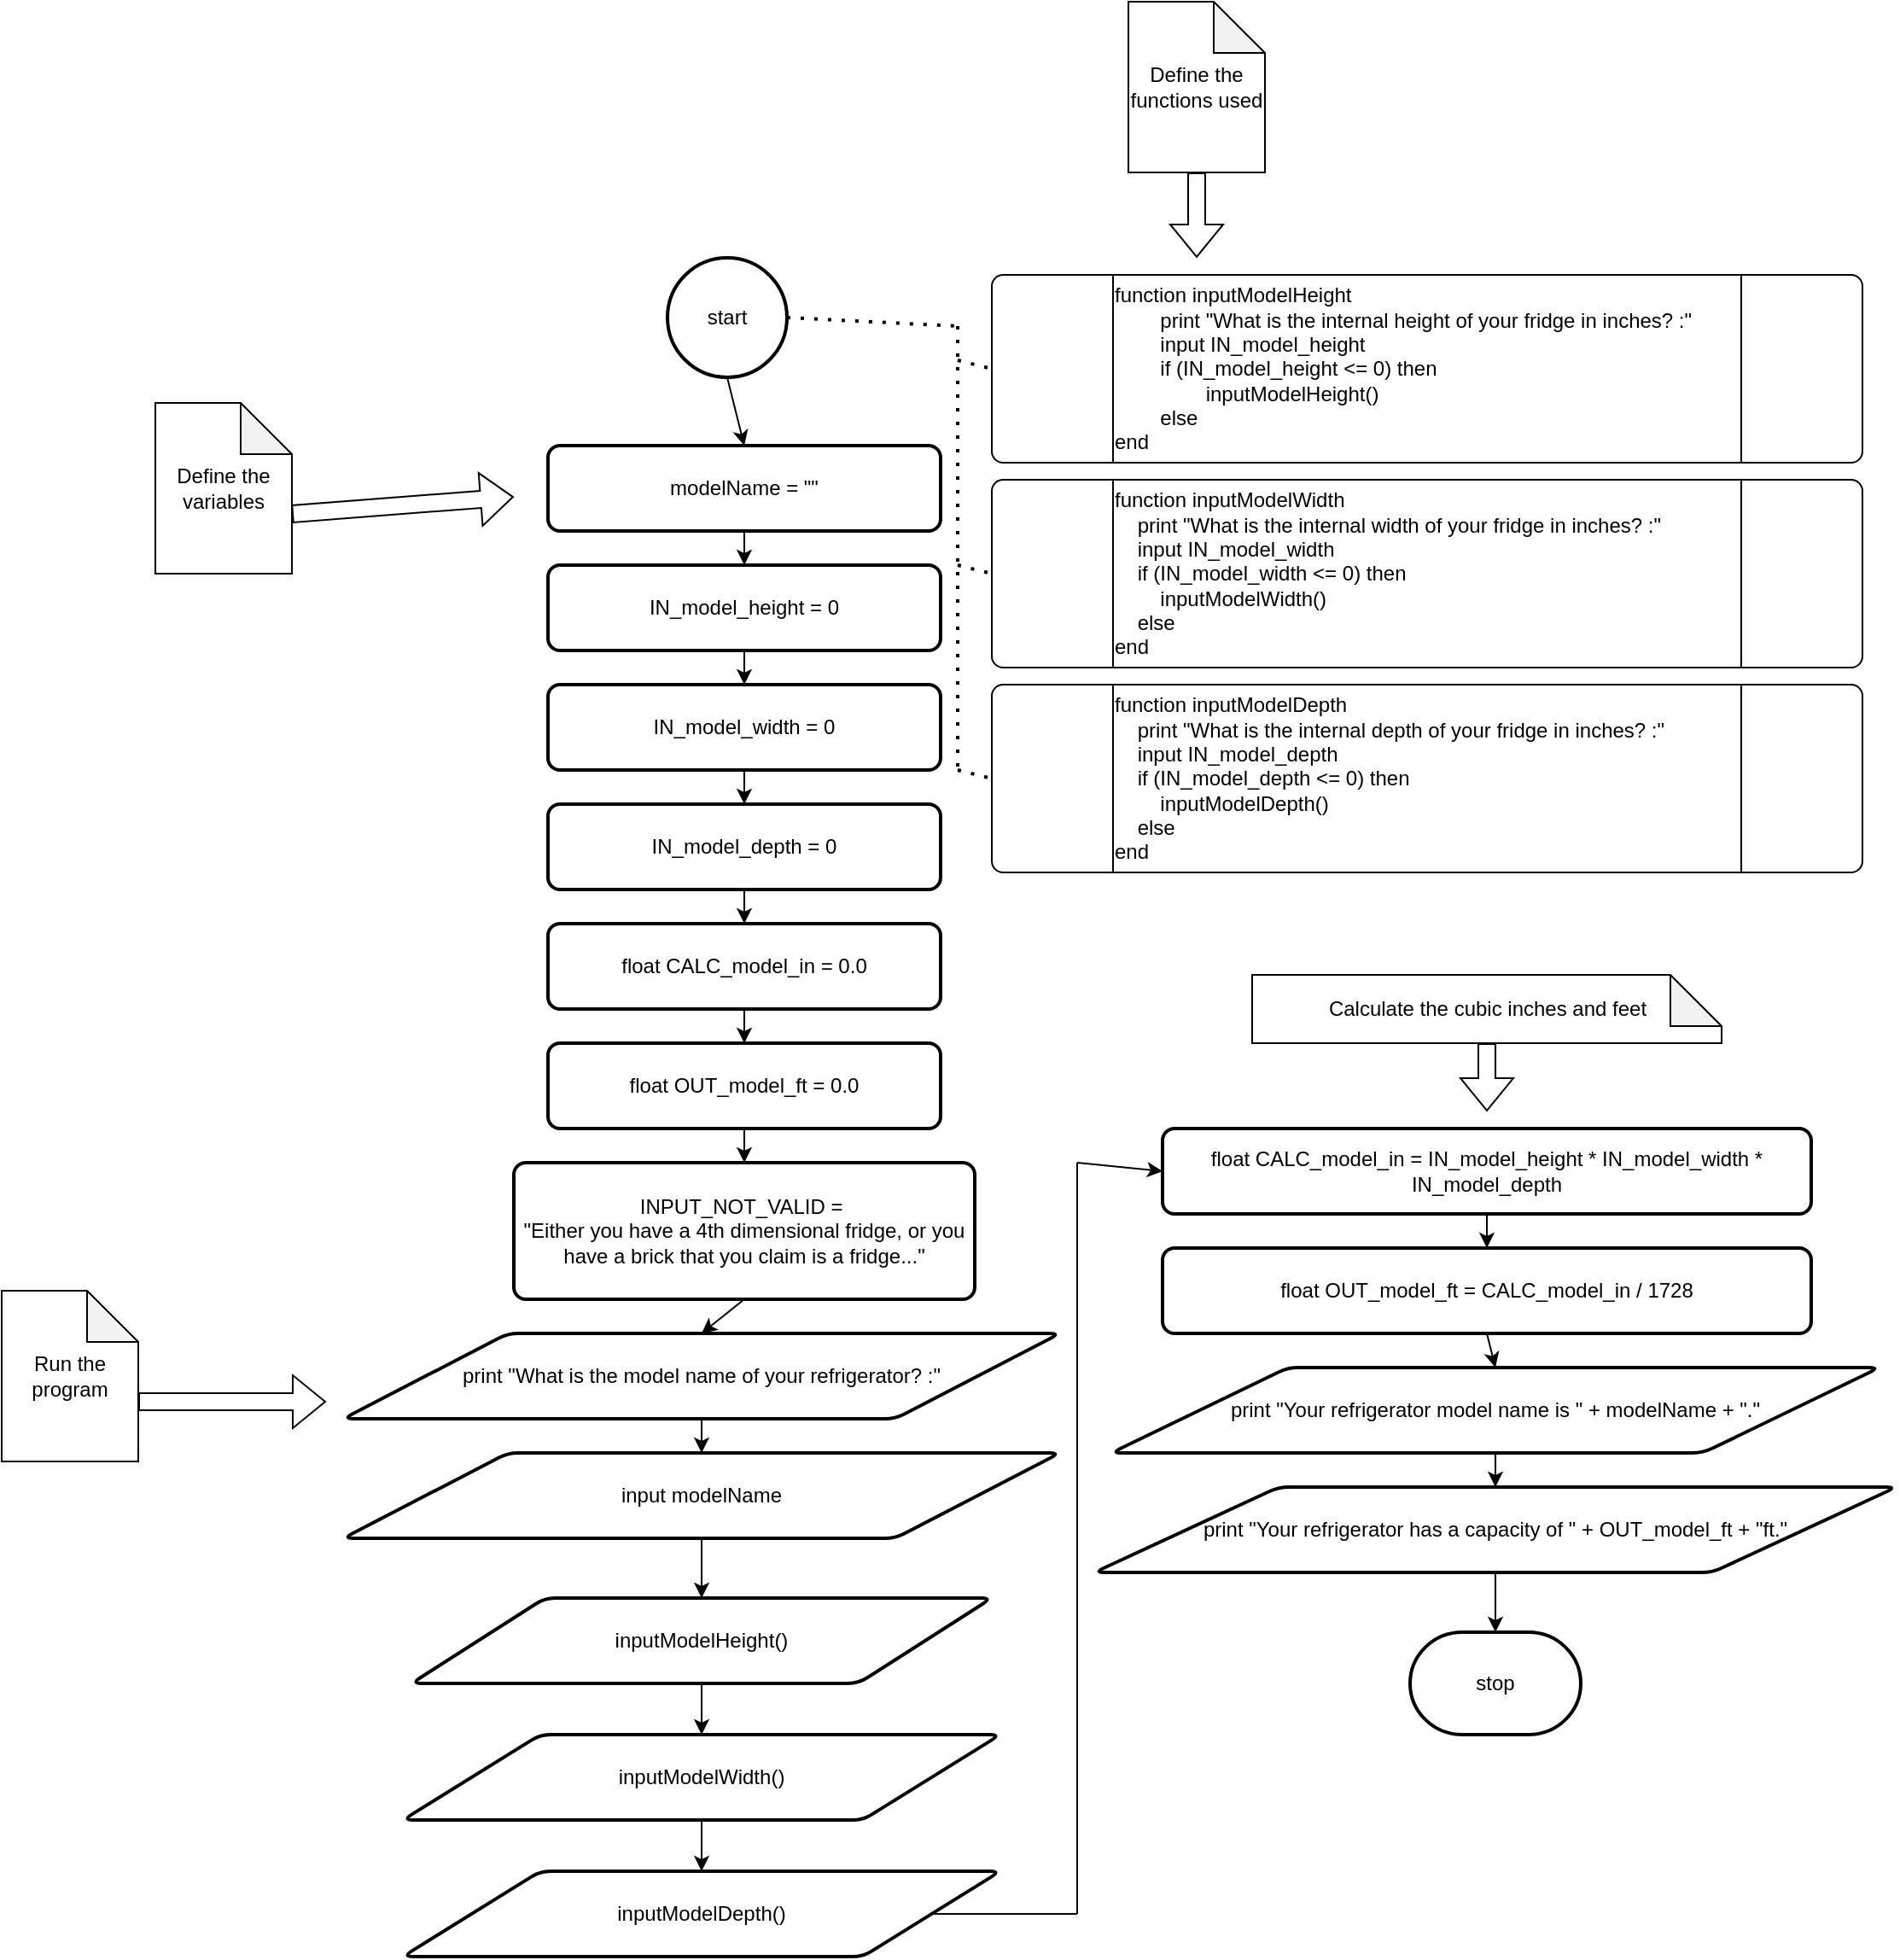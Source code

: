 <mxfile version="24.7.7">
  <diagram name="Page-1" id="ofUPiSDfgQcPQMoywFBR">
    <mxGraphModel dx="2243" dy="1876" grid="1" gridSize="10" guides="1" tooltips="1" connect="1" arrows="1" fold="1" page="1" pageScale="1" pageWidth="850" pageHeight="1100" math="0" shadow="0">
      <root>
        <mxCell id="0" />
        <mxCell id="1" parent="0" />
        <mxCell id="4B9UH_jPUJwn8KhNzg1P-1" value="start" style="strokeWidth=2;html=1;shape=mxgraph.flowchart.start_2;whiteSpace=wrap;" vertex="1" parent="1">
          <mxGeometry x="120" y="50" width="70" height="70" as="geometry" />
        </mxCell>
        <mxCell id="4B9UH_jPUJwn8KhNzg1P-2" value="" style="verticalLabelPosition=bottom;verticalAlign=top;html=1;shape=process;whiteSpace=wrap;rounded=1;size=0.14;arcSize=6;" vertex="1" parent="1">
          <mxGeometry x="310" y="60" width="510" height="110" as="geometry" />
        </mxCell>
        <mxCell id="4B9UH_jPUJwn8KhNzg1P-3" value="function inputModelHeight&lt;div&gt;&lt;span style=&quot;white-space: pre;&quot;&gt;&#x9;&lt;/span&gt;&lt;span style=&quot;background-color: initial;&quot;&gt;print &quot;What is the internal height of your fridge in inches? :&quot;&lt;br&gt;&#x9;&lt;span style=&quot;white-space: pre;&quot;&gt;&#x9;&lt;/span&gt;input IN_model_height&lt;br&gt;&#x9;&lt;span style=&quot;white-space: pre;&quot;&gt;&#x9;&lt;/span&gt;if (IN_model_height &amp;lt;= 0) then&lt;br&gt;&#x9;&#x9;&lt;span style=&quot;white-space: pre;&quot;&gt;&#x9;&lt;span style=&quot;white-space: pre;&quot;&gt;&#x9;&lt;/span&gt;&lt;/span&gt;inputModelHeight()&lt;br&gt;&#x9;&lt;span style=&quot;white-space: pre;&quot;&gt;&#x9;&lt;/span&gt;else&lt;br&gt;end&lt;/span&gt;&lt;br&gt;&lt;/div&gt;" style="text;html=1;align=left;verticalAlign=middle;whiteSpace=wrap;rounded=0;" vertex="1" parent="1">
          <mxGeometry x="380" y="60" width="370" height="110" as="geometry" />
        </mxCell>
        <mxCell id="4B9UH_jPUJwn8KhNzg1P-4" value="" style="verticalLabelPosition=bottom;verticalAlign=top;html=1;shape=process;whiteSpace=wrap;rounded=1;size=0.14;arcSize=6;" vertex="1" parent="1">
          <mxGeometry x="310" y="180" width="510" height="110" as="geometry" />
        </mxCell>
        <mxCell id="4B9UH_jPUJwn8KhNzg1P-5" value="function inputModelWidth&#xa;    print &quot;What is the internal width of your fridge in inches? :&quot;&#xa;    input IN_model_width&#xa;    if (IN_model_width &lt;= 0) then&#xa;        inputModelWidth()&#xa;    else&#xa;end" style="text;html=1;align=left;verticalAlign=middle;whiteSpace=wrap;rounded=0;" vertex="1" parent="1">
          <mxGeometry x="380" y="180" width="370" height="110" as="geometry" />
        </mxCell>
        <mxCell id="4B9UH_jPUJwn8KhNzg1P-6" value="" style="verticalLabelPosition=bottom;verticalAlign=top;html=1;shape=process;whiteSpace=wrap;rounded=1;size=0.14;arcSize=6;" vertex="1" parent="1">
          <mxGeometry x="310" y="300" width="510" height="110" as="geometry" />
        </mxCell>
        <mxCell id="4B9UH_jPUJwn8KhNzg1P-7" value="function inputModelDepth&lt;br&gt;&amp;nbsp;&amp;nbsp;&amp;nbsp;&amp;nbsp;print &quot;What is the internal depth of your fridge in inches? :&quot;&lt;br&gt;&amp;nbsp;&amp;nbsp;&amp;nbsp;&amp;nbsp;input IN_model_depth&lt;br&gt;&amp;nbsp;&amp;nbsp;&amp;nbsp;&amp;nbsp;if (IN_model_depth &amp;lt;= 0) then&lt;br&gt;&amp;nbsp;&amp;nbsp;&amp;nbsp;&amp;nbsp;&amp;nbsp;&amp;nbsp;&amp;nbsp;&amp;nbsp;inputModelDepth()&lt;br&gt;&amp;nbsp;&amp;nbsp;&amp;nbsp;&amp;nbsp;else&lt;br&gt;end" style="text;html=1;align=left;verticalAlign=middle;whiteSpace=wrap;rounded=0;" vertex="1" parent="1">
          <mxGeometry x="380" y="300" width="370" height="110" as="geometry" />
        </mxCell>
        <mxCell id="4B9UH_jPUJwn8KhNzg1P-8" value="modelName = &quot;&quot;" style="rounded=1;whiteSpace=wrap;html=1;absoluteArcSize=1;arcSize=14;strokeWidth=2;" vertex="1" parent="1">
          <mxGeometry x="50" y="160" width="230" height="50" as="geometry" />
        </mxCell>
        <mxCell id="4B9UH_jPUJwn8KhNzg1P-9" value="IN_model_height = 0" style="rounded=1;whiteSpace=wrap;html=1;absoluteArcSize=1;arcSize=14;strokeWidth=2;" vertex="1" parent="1">
          <mxGeometry x="50" y="230" width="230" height="50" as="geometry" />
        </mxCell>
        <mxCell id="4B9UH_jPUJwn8KhNzg1P-10" value="IN_model_width = 0" style="rounded=1;whiteSpace=wrap;html=1;absoluteArcSize=1;arcSize=14;strokeWidth=2;" vertex="1" parent="1">
          <mxGeometry x="50" y="300" width="230" height="50" as="geometry" />
        </mxCell>
        <mxCell id="4B9UH_jPUJwn8KhNzg1P-11" value="IN_model_depth = 0" style="rounded=1;whiteSpace=wrap;html=1;absoluteArcSize=1;arcSize=14;strokeWidth=2;" vertex="1" parent="1">
          <mxGeometry x="50" y="370" width="230" height="50" as="geometry" />
        </mxCell>
        <mxCell id="4B9UH_jPUJwn8KhNzg1P-12" value="float CALC_model_in = 0.0" style="rounded=1;whiteSpace=wrap;html=1;absoluteArcSize=1;arcSize=14;strokeWidth=2;" vertex="1" parent="1">
          <mxGeometry x="50" y="440" width="230" height="50" as="geometry" />
        </mxCell>
        <mxCell id="4B9UH_jPUJwn8KhNzg1P-13" value="float OUT_model_ft = 0.0" style="rounded=1;whiteSpace=wrap;html=1;absoluteArcSize=1;arcSize=14;strokeWidth=2;" vertex="1" parent="1">
          <mxGeometry x="50" y="510" width="230" height="50" as="geometry" />
        </mxCell>
        <mxCell id="4B9UH_jPUJwn8KhNzg1P-14" value="INPUT_NOT_VALID =&amp;nbsp;&lt;div&gt;&quot;Either you have a 4th dimensional fridge, or you have a brick that you claim is a fridge...&quot;&lt;/div&gt;" style="rounded=1;whiteSpace=wrap;html=1;absoluteArcSize=1;arcSize=14;strokeWidth=2;" vertex="1" parent="1">
          <mxGeometry x="30" y="580" width="270" height="80" as="geometry" />
        </mxCell>
        <mxCell id="4B9UH_jPUJwn8KhNzg1P-15" value="print &quot;What is the model name of your refrigerator? :&quot;" style="shape=parallelogram;html=1;strokeWidth=2;perimeter=parallelogramPerimeter;whiteSpace=wrap;rounded=1;arcSize=12;size=0.23;" vertex="1" parent="1">
          <mxGeometry x="-70" y="680" width="420" height="50" as="geometry" />
        </mxCell>
        <mxCell id="4B9UH_jPUJwn8KhNzg1P-16" value="input modelName" style="shape=parallelogram;html=1;strokeWidth=2;perimeter=parallelogramPerimeter;whiteSpace=wrap;rounded=1;arcSize=12;size=0.23;" vertex="1" parent="1">
          <mxGeometry x="-70" y="750" width="420" height="50" as="geometry" />
        </mxCell>
        <mxCell id="4B9UH_jPUJwn8KhNzg1P-17" value="inputModelHeight()" style="shape=parallelogram;html=1;strokeWidth=2;perimeter=parallelogramPerimeter;whiteSpace=wrap;rounded=1;arcSize=12;size=0.23;" vertex="1" parent="1">
          <mxGeometry x="-30" y="835" width="340" height="50" as="geometry" />
        </mxCell>
        <mxCell id="4B9UH_jPUJwn8KhNzg1P-18" value="inputModelWidth()" style="shape=parallelogram;html=1;strokeWidth=2;perimeter=parallelogramPerimeter;whiteSpace=wrap;rounded=1;arcSize=12;size=0.23;" vertex="1" parent="1">
          <mxGeometry x="-35" y="915" width="350" height="50" as="geometry" />
        </mxCell>
        <mxCell id="4B9UH_jPUJwn8KhNzg1P-19" value="inputModelDepth()" style="shape=parallelogram;html=1;strokeWidth=2;perimeter=parallelogramPerimeter;whiteSpace=wrap;rounded=1;arcSize=12;size=0.23;" vertex="1" parent="1">
          <mxGeometry x="-35" y="995" width="350" height="50" as="geometry" />
        </mxCell>
        <mxCell id="4B9UH_jPUJwn8KhNzg1P-20" value="" style="endArrow=classic;html=1;rounded=0;exitX=0.5;exitY=1;exitDx=0;exitDy=0;exitPerimeter=0;entryX=0.5;entryY=0;entryDx=0;entryDy=0;" edge="1" parent="1" source="4B9UH_jPUJwn8KhNzg1P-1" target="4B9UH_jPUJwn8KhNzg1P-8">
          <mxGeometry width="50" height="50" relative="1" as="geometry">
            <mxPoint x="400" y="290" as="sourcePoint" />
            <mxPoint x="450" y="240" as="targetPoint" />
          </mxGeometry>
        </mxCell>
        <mxCell id="4B9UH_jPUJwn8KhNzg1P-21" value="" style="endArrow=classic;html=1;rounded=0;exitX=0.5;exitY=1;exitDx=0;exitDy=0;entryX=0.5;entryY=0;entryDx=0;entryDy=0;" edge="1" parent="1" source="4B9UH_jPUJwn8KhNzg1P-8" target="4B9UH_jPUJwn8KhNzg1P-9">
          <mxGeometry width="50" height="50" relative="1" as="geometry">
            <mxPoint x="400" y="290" as="sourcePoint" />
            <mxPoint x="450" y="240" as="targetPoint" />
          </mxGeometry>
        </mxCell>
        <mxCell id="4B9UH_jPUJwn8KhNzg1P-22" value="" style="endArrow=classic;html=1;rounded=0;exitX=0.5;exitY=1;exitDx=0;exitDy=0;entryX=0.5;entryY=0;entryDx=0;entryDy=0;" edge="1" parent="1" source="4B9UH_jPUJwn8KhNzg1P-9" target="4B9UH_jPUJwn8KhNzg1P-10">
          <mxGeometry width="50" height="50" relative="1" as="geometry">
            <mxPoint x="400" y="290" as="sourcePoint" />
            <mxPoint x="450" y="240" as="targetPoint" />
          </mxGeometry>
        </mxCell>
        <mxCell id="4B9UH_jPUJwn8KhNzg1P-23" value="" style="endArrow=classic;html=1;rounded=0;exitX=0.5;exitY=1;exitDx=0;exitDy=0;entryX=0.5;entryY=0;entryDx=0;entryDy=0;" edge="1" parent="1" source="4B9UH_jPUJwn8KhNzg1P-10" target="4B9UH_jPUJwn8KhNzg1P-11">
          <mxGeometry width="50" height="50" relative="1" as="geometry">
            <mxPoint x="400" y="290" as="sourcePoint" />
            <mxPoint x="450" y="240" as="targetPoint" />
          </mxGeometry>
        </mxCell>
        <mxCell id="4B9UH_jPUJwn8KhNzg1P-24" value="" style="endArrow=classic;html=1;rounded=0;exitX=0.5;exitY=1;exitDx=0;exitDy=0;entryX=0.5;entryY=0;entryDx=0;entryDy=0;" edge="1" parent="1" source="4B9UH_jPUJwn8KhNzg1P-11" target="4B9UH_jPUJwn8KhNzg1P-12">
          <mxGeometry width="50" height="50" relative="1" as="geometry">
            <mxPoint x="400" y="290" as="sourcePoint" />
            <mxPoint x="450" y="240" as="targetPoint" />
          </mxGeometry>
        </mxCell>
        <mxCell id="4B9UH_jPUJwn8KhNzg1P-25" value="" style="endArrow=classic;html=1;rounded=0;exitX=0.5;exitY=1;exitDx=0;exitDy=0;entryX=0.5;entryY=0;entryDx=0;entryDy=0;" edge="1" parent="1" source="4B9UH_jPUJwn8KhNzg1P-12" target="4B9UH_jPUJwn8KhNzg1P-13">
          <mxGeometry width="50" height="50" relative="1" as="geometry">
            <mxPoint x="400" y="490" as="sourcePoint" />
            <mxPoint x="450" y="440" as="targetPoint" />
          </mxGeometry>
        </mxCell>
        <mxCell id="4B9UH_jPUJwn8KhNzg1P-26" value="" style="endArrow=classic;html=1;rounded=0;exitX=0.5;exitY=1;exitDx=0;exitDy=0;entryX=0.5;entryY=0;entryDx=0;entryDy=0;" edge="1" parent="1" source="4B9UH_jPUJwn8KhNzg1P-13" target="4B9UH_jPUJwn8KhNzg1P-14">
          <mxGeometry width="50" height="50" relative="1" as="geometry">
            <mxPoint x="400" y="620" as="sourcePoint" />
            <mxPoint x="450" y="570" as="targetPoint" />
          </mxGeometry>
        </mxCell>
        <mxCell id="4B9UH_jPUJwn8KhNzg1P-27" value="" style="endArrow=classic;html=1;rounded=0;exitX=0.5;exitY=1;exitDx=0;exitDy=0;entryX=0.5;entryY=0;entryDx=0;entryDy=0;" edge="1" parent="1" source="4B9UH_jPUJwn8KhNzg1P-14" target="4B9UH_jPUJwn8KhNzg1P-15">
          <mxGeometry width="50" height="50" relative="1" as="geometry">
            <mxPoint x="400" y="620" as="sourcePoint" />
            <mxPoint x="450" y="570" as="targetPoint" />
          </mxGeometry>
        </mxCell>
        <mxCell id="4B9UH_jPUJwn8KhNzg1P-28" value="" style="endArrow=classic;html=1;rounded=0;exitX=0.5;exitY=1;exitDx=0;exitDy=0;entryX=0.5;entryY=0;entryDx=0;entryDy=0;" edge="1" parent="1" source="4B9UH_jPUJwn8KhNzg1P-15" target="4B9UH_jPUJwn8KhNzg1P-16">
          <mxGeometry width="50" height="50" relative="1" as="geometry">
            <mxPoint x="400" y="820" as="sourcePoint" />
            <mxPoint x="450" y="770" as="targetPoint" />
          </mxGeometry>
        </mxCell>
        <mxCell id="4B9UH_jPUJwn8KhNzg1P-29" value="" style="endArrow=classic;html=1;rounded=0;exitX=0.5;exitY=1;exitDx=0;exitDy=0;entryX=0.5;entryY=0;entryDx=0;entryDy=0;" edge="1" parent="1" source="4B9UH_jPUJwn8KhNzg1P-16" target="4B9UH_jPUJwn8KhNzg1P-17">
          <mxGeometry width="50" height="50" relative="1" as="geometry">
            <mxPoint x="400" y="820" as="sourcePoint" />
            <mxPoint x="450" y="770" as="targetPoint" />
          </mxGeometry>
        </mxCell>
        <mxCell id="4B9UH_jPUJwn8KhNzg1P-30" value="" style="endArrow=classic;html=1;rounded=0;exitX=0.5;exitY=1;exitDx=0;exitDy=0;entryX=0.5;entryY=0;entryDx=0;entryDy=0;" edge="1" parent="1" source="4B9UH_jPUJwn8KhNzg1P-17" target="4B9UH_jPUJwn8KhNzg1P-18">
          <mxGeometry width="50" height="50" relative="1" as="geometry">
            <mxPoint x="450" y="825" as="sourcePoint" />
            <mxPoint x="500" y="775" as="targetPoint" />
          </mxGeometry>
        </mxCell>
        <mxCell id="4B9UH_jPUJwn8KhNzg1P-31" value="" style="endArrow=classic;html=1;rounded=0;exitX=0.5;exitY=1;exitDx=0;exitDy=0;entryX=0.5;entryY=0;entryDx=0;entryDy=0;" edge="1" parent="1" source="4B9UH_jPUJwn8KhNzg1P-18" target="4B9UH_jPUJwn8KhNzg1P-19">
          <mxGeometry width="50" height="50" relative="1" as="geometry">
            <mxPoint x="450" y="825" as="sourcePoint" />
            <mxPoint x="500" y="775" as="targetPoint" />
          </mxGeometry>
        </mxCell>
        <mxCell id="4B9UH_jPUJwn8KhNzg1P-32" value="" style="endArrow=none;dashed=1;html=1;dashPattern=1 3;strokeWidth=2;rounded=0;" edge="1" parent="1">
          <mxGeometry width="50" height="50" relative="1" as="geometry">
            <mxPoint x="290" y="90" as="sourcePoint" />
            <mxPoint x="290" y="350" as="targetPoint" />
          </mxGeometry>
        </mxCell>
        <mxCell id="4B9UH_jPUJwn8KhNzg1P-33" value="" style="endArrow=none;dashed=1;html=1;dashPattern=1 3;strokeWidth=2;rounded=0;exitX=1;exitY=0.5;exitDx=0;exitDy=0;exitPerimeter=0;" edge="1" parent="1" source="4B9UH_jPUJwn8KhNzg1P-1">
          <mxGeometry width="50" height="50" relative="1" as="geometry">
            <mxPoint x="400" y="420" as="sourcePoint" />
            <mxPoint x="290" y="90" as="targetPoint" />
          </mxGeometry>
        </mxCell>
        <mxCell id="4B9UH_jPUJwn8KhNzg1P-34" value="" style="endArrow=none;dashed=1;html=1;dashPattern=1 3;strokeWidth=2;rounded=0;entryX=0;entryY=0.5;entryDx=0;entryDy=0;" edge="1" parent="1" target="4B9UH_jPUJwn8KhNzg1P-2">
          <mxGeometry width="50" height="50" relative="1" as="geometry">
            <mxPoint x="290" y="110" as="sourcePoint" />
            <mxPoint x="450" y="370" as="targetPoint" />
          </mxGeometry>
        </mxCell>
        <mxCell id="4B9UH_jPUJwn8KhNzg1P-35" value="" style="endArrow=none;dashed=1;html=1;dashPattern=1 3;strokeWidth=2;rounded=0;entryX=0;entryY=0.5;entryDx=0;entryDy=0;" edge="1" parent="1" target="4B9UH_jPUJwn8KhNzg1P-4">
          <mxGeometry width="50" height="50" relative="1" as="geometry">
            <mxPoint x="290" y="230" as="sourcePoint" />
            <mxPoint x="450" y="370" as="targetPoint" />
          </mxGeometry>
        </mxCell>
        <mxCell id="4B9UH_jPUJwn8KhNzg1P-36" value="" style="endArrow=none;dashed=1;html=1;dashPattern=1 3;strokeWidth=2;rounded=0;entryX=0;entryY=0.5;entryDx=0;entryDy=0;" edge="1" parent="1" target="4B9UH_jPUJwn8KhNzg1P-6">
          <mxGeometry width="50" height="50" relative="1" as="geometry">
            <mxPoint x="290" y="350" as="sourcePoint" />
            <mxPoint x="450" y="370" as="targetPoint" />
          </mxGeometry>
        </mxCell>
        <mxCell id="4B9UH_jPUJwn8KhNzg1P-37" value="stop" style="strokeWidth=2;html=1;shape=mxgraph.flowchart.terminator;whiteSpace=wrap;" vertex="1" parent="1">
          <mxGeometry x="555" y="855" width="100" height="60" as="geometry" />
        </mxCell>
        <mxCell id="4B9UH_jPUJwn8KhNzg1P-39" value="float CALC_model_in = IN_model_height * IN_model_width * IN_model_depth" style="rounded=1;whiteSpace=wrap;html=1;absoluteArcSize=1;arcSize=14;strokeWidth=2;" vertex="1" parent="1">
          <mxGeometry x="410" y="560" width="380" height="50" as="geometry" />
        </mxCell>
        <mxCell id="4B9UH_jPUJwn8KhNzg1P-40" value="float OUT_model_ft = CALC_model_in / 1728" style="rounded=1;whiteSpace=wrap;html=1;absoluteArcSize=1;arcSize=14;strokeWidth=2;" vertex="1" parent="1">
          <mxGeometry x="410" y="630" width="380" height="50" as="geometry" />
        </mxCell>
        <mxCell id="4B9UH_jPUJwn8KhNzg1P-41" value="" style="endArrow=classic;html=1;rounded=0;exitX=0.5;exitY=1;exitDx=0;exitDy=0;entryX=0.5;entryY=0;entryDx=0;entryDy=0;" edge="1" parent="1" source="4B9UH_jPUJwn8KhNzg1P-39" target="4B9UH_jPUJwn8KhNzg1P-40">
          <mxGeometry width="50" height="50" relative="1" as="geometry">
            <mxPoint x="820" y="610" as="sourcePoint" />
            <mxPoint x="870" y="560" as="targetPoint" />
          </mxGeometry>
        </mxCell>
        <mxCell id="4B9UH_jPUJwn8KhNzg1P-42" value="print &quot;Your refrigerator model name is &quot; + modelName + &quot;.&quot;" style="shape=parallelogram;html=1;strokeWidth=2;perimeter=parallelogramPerimeter;whiteSpace=wrap;rounded=1;arcSize=12;size=0.23;" vertex="1" parent="1">
          <mxGeometry x="380" y="700" width="450" height="50" as="geometry" />
        </mxCell>
        <mxCell id="4B9UH_jPUJwn8KhNzg1P-43" value="print &quot;Your refrigerator has a capacity of &quot; + OUT_model_ft + &quot;ft.&quot;" style="shape=parallelogram;html=1;strokeWidth=2;perimeter=parallelogramPerimeter;whiteSpace=wrap;rounded=1;arcSize=12;size=0.23;" vertex="1" parent="1">
          <mxGeometry x="370" y="770" width="470" height="50" as="geometry" />
        </mxCell>
        <mxCell id="4B9UH_jPUJwn8KhNzg1P-44" value="" style="endArrow=classic;html=1;rounded=0;exitX=0.5;exitY=1;exitDx=0;exitDy=0;entryX=0.5;entryY=0;entryDx=0;entryDy=0;" edge="1" parent="1" source="4B9UH_jPUJwn8KhNzg1P-42" target="4B9UH_jPUJwn8KhNzg1P-43">
          <mxGeometry width="50" height="50" relative="1" as="geometry">
            <mxPoint x="850" y="840" as="sourcePoint" />
            <mxPoint x="900" y="790" as="targetPoint" />
          </mxGeometry>
        </mxCell>
        <mxCell id="4B9UH_jPUJwn8KhNzg1P-45" value="" style="endArrow=none;html=1;rounded=0;exitX=1;exitY=0.5;exitDx=0;exitDy=0;" edge="1" parent="1" source="4B9UH_jPUJwn8KhNzg1P-19">
          <mxGeometry width="50" height="50" relative="1" as="geometry">
            <mxPoint x="400" y="760" as="sourcePoint" />
            <mxPoint x="360" y="1020" as="targetPoint" />
          </mxGeometry>
        </mxCell>
        <mxCell id="4B9UH_jPUJwn8KhNzg1P-46" value="" style="endArrow=none;html=1;rounded=0;" edge="1" parent="1">
          <mxGeometry width="50" height="50" relative="1" as="geometry">
            <mxPoint x="360" y="1020" as="sourcePoint" />
            <mxPoint x="360" y="580" as="targetPoint" />
          </mxGeometry>
        </mxCell>
        <mxCell id="4B9UH_jPUJwn8KhNzg1P-47" value="" style="endArrow=classic;html=1;rounded=0;entryX=0;entryY=0.5;entryDx=0;entryDy=0;" edge="1" parent="1" target="4B9UH_jPUJwn8KhNzg1P-39">
          <mxGeometry width="50" height="50" relative="1" as="geometry">
            <mxPoint x="360" y="580" as="sourcePoint" />
            <mxPoint x="450" y="710" as="targetPoint" />
          </mxGeometry>
        </mxCell>
        <mxCell id="4B9UH_jPUJwn8KhNzg1P-48" value="" style="endArrow=classic;html=1;rounded=0;exitX=0.5;exitY=1;exitDx=0;exitDy=0;entryX=0.5;entryY=0;entryDx=0;entryDy=0;" edge="1" parent="1" source="4B9UH_jPUJwn8KhNzg1P-40" target="4B9UH_jPUJwn8KhNzg1P-42">
          <mxGeometry width="50" height="50" relative="1" as="geometry">
            <mxPoint x="400" y="760" as="sourcePoint" />
            <mxPoint x="450" y="710" as="targetPoint" />
          </mxGeometry>
        </mxCell>
        <mxCell id="4B9UH_jPUJwn8KhNzg1P-49" value="" style="endArrow=classic;html=1;rounded=0;exitX=0.5;exitY=1;exitDx=0;exitDy=0;entryX=0.5;entryY=0;entryDx=0;entryDy=0;entryPerimeter=0;" edge="1" parent="1" source="4B9UH_jPUJwn8KhNzg1P-43" target="4B9UH_jPUJwn8KhNzg1P-37">
          <mxGeometry width="50" height="50" relative="1" as="geometry">
            <mxPoint x="400" y="760" as="sourcePoint" />
            <mxPoint x="450" y="710" as="targetPoint" />
          </mxGeometry>
        </mxCell>
        <mxCell id="4B9UH_jPUJwn8KhNzg1P-50" value="Calculate the cubic inches and feet" style="shape=note;whiteSpace=wrap;html=1;backgroundOutline=1;darkOpacity=0.05;" vertex="1" parent="1">
          <mxGeometry x="462.5" y="470" width="275" height="40" as="geometry" />
        </mxCell>
        <mxCell id="4B9UH_jPUJwn8KhNzg1P-51" value="" style="shape=flexArrow;endArrow=classic;html=1;rounded=0;exitX=0.5;exitY=1;exitDx=0;exitDy=0;exitPerimeter=0;" edge="1" parent="1" source="4B9UH_jPUJwn8KhNzg1P-50">
          <mxGeometry width="50" height="50" relative="1" as="geometry">
            <mxPoint x="425" y="560" as="sourcePoint" />
            <mxPoint x="600" y="550" as="targetPoint" />
          </mxGeometry>
        </mxCell>
        <mxCell id="4B9UH_jPUJwn8KhNzg1P-52" value="Run the program" style="shape=note;whiteSpace=wrap;html=1;backgroundOutline=1;darkOpacity=0.05;" vertex="1" parent="1">
          <mxGeometry x="-270" y="655" width="80" height="100" as="geometry" />
        </mxCell>
        <mxCell id="4B9UH_jPUJwn8KhNzg1P-54" value="" style="shape=flexArrow;endArrow=classic;html=1;rounded=0;exitX=0;exitY=0;exitDx=80;exitDy=65;exitPerimeter=0;" edge="1" parent="1" source="4B9UH_jPUJwn8KhNzg1P-52">
          <mxGeometry width="50" height="50" relative="1" as="geometry">
            <mxPoint x="90" y="810" as="sourcePoint" />
            <mxPoint x="-80" y="720" as="targetPoint" />
          </mxGeometry>
        </mxCell>
        <mxCell id="4B9UH_jPUJwn8KhNzg1P-56" value="Define the functions used" style="shape=note;whiteSpace=wrap;html=1;backgroundOutline=1;darkOpacity=0.05;" vertex="1" parent="1">
          <mxGeometry x="390" y="-100" width="80" height="100" as="geometry" />
        </mxCell>
        <mxCell id="4B9UH_jPUJwn8KhNzg1P-57" value="" style="shape=flexArrow;endArrow=classic;html=1;rounded=0;exitX=0.5;exitY=1;exitDx=0;exitDy=0;exitPerimeter=0;" edge="1" parent="1" source="4B9UH_jPUJwn8KhNzg1P-56">
          <mxGeometry width="50" height="50" relative="1" as="geometry">
            <mxPoint x="90" y="140" as="sourcePoint" />
            <mxPoint x="430" y="50" as="targetPoint" />
          </mxGeometry>
        </mxCell>
        <mxCell id="4B9UH_jPUJwn8KhNzg1P-58" value="Define the variables" style="shape=note;whiteSpace=wrap;html=1;backgroundOutline=1;darkOpacity=0.05;" vertex="1" parent="1">
          <mxGeometry x="-180" y="135" width="80" height="100" as="geometry" />
        </mxCell>
        <mxCell id="4B9UH_jPUJwn8KhNzg1P-59" value="" style="shape=flexArrow;endArrow=classic;html=1;rounded=0;exitX=0;exitY=0;exitDx=80;exitDy=65;exitPerimeter=0;" edge="1" parent="1" source="4B9UH_jPUJwn8KhNzg1P-58">
          <mxGeometry width="50" height="50" relative="1" as="geometry">
            <mxPoint x="90" y="470" as="sourcePoint" />
            <mxPoint x="30" y="190" as="targetPoint" />
          </mxGeometry>
        </mxCell>
      </root>
    </mxGraphModel>
  </diagram>
</mxfile>
